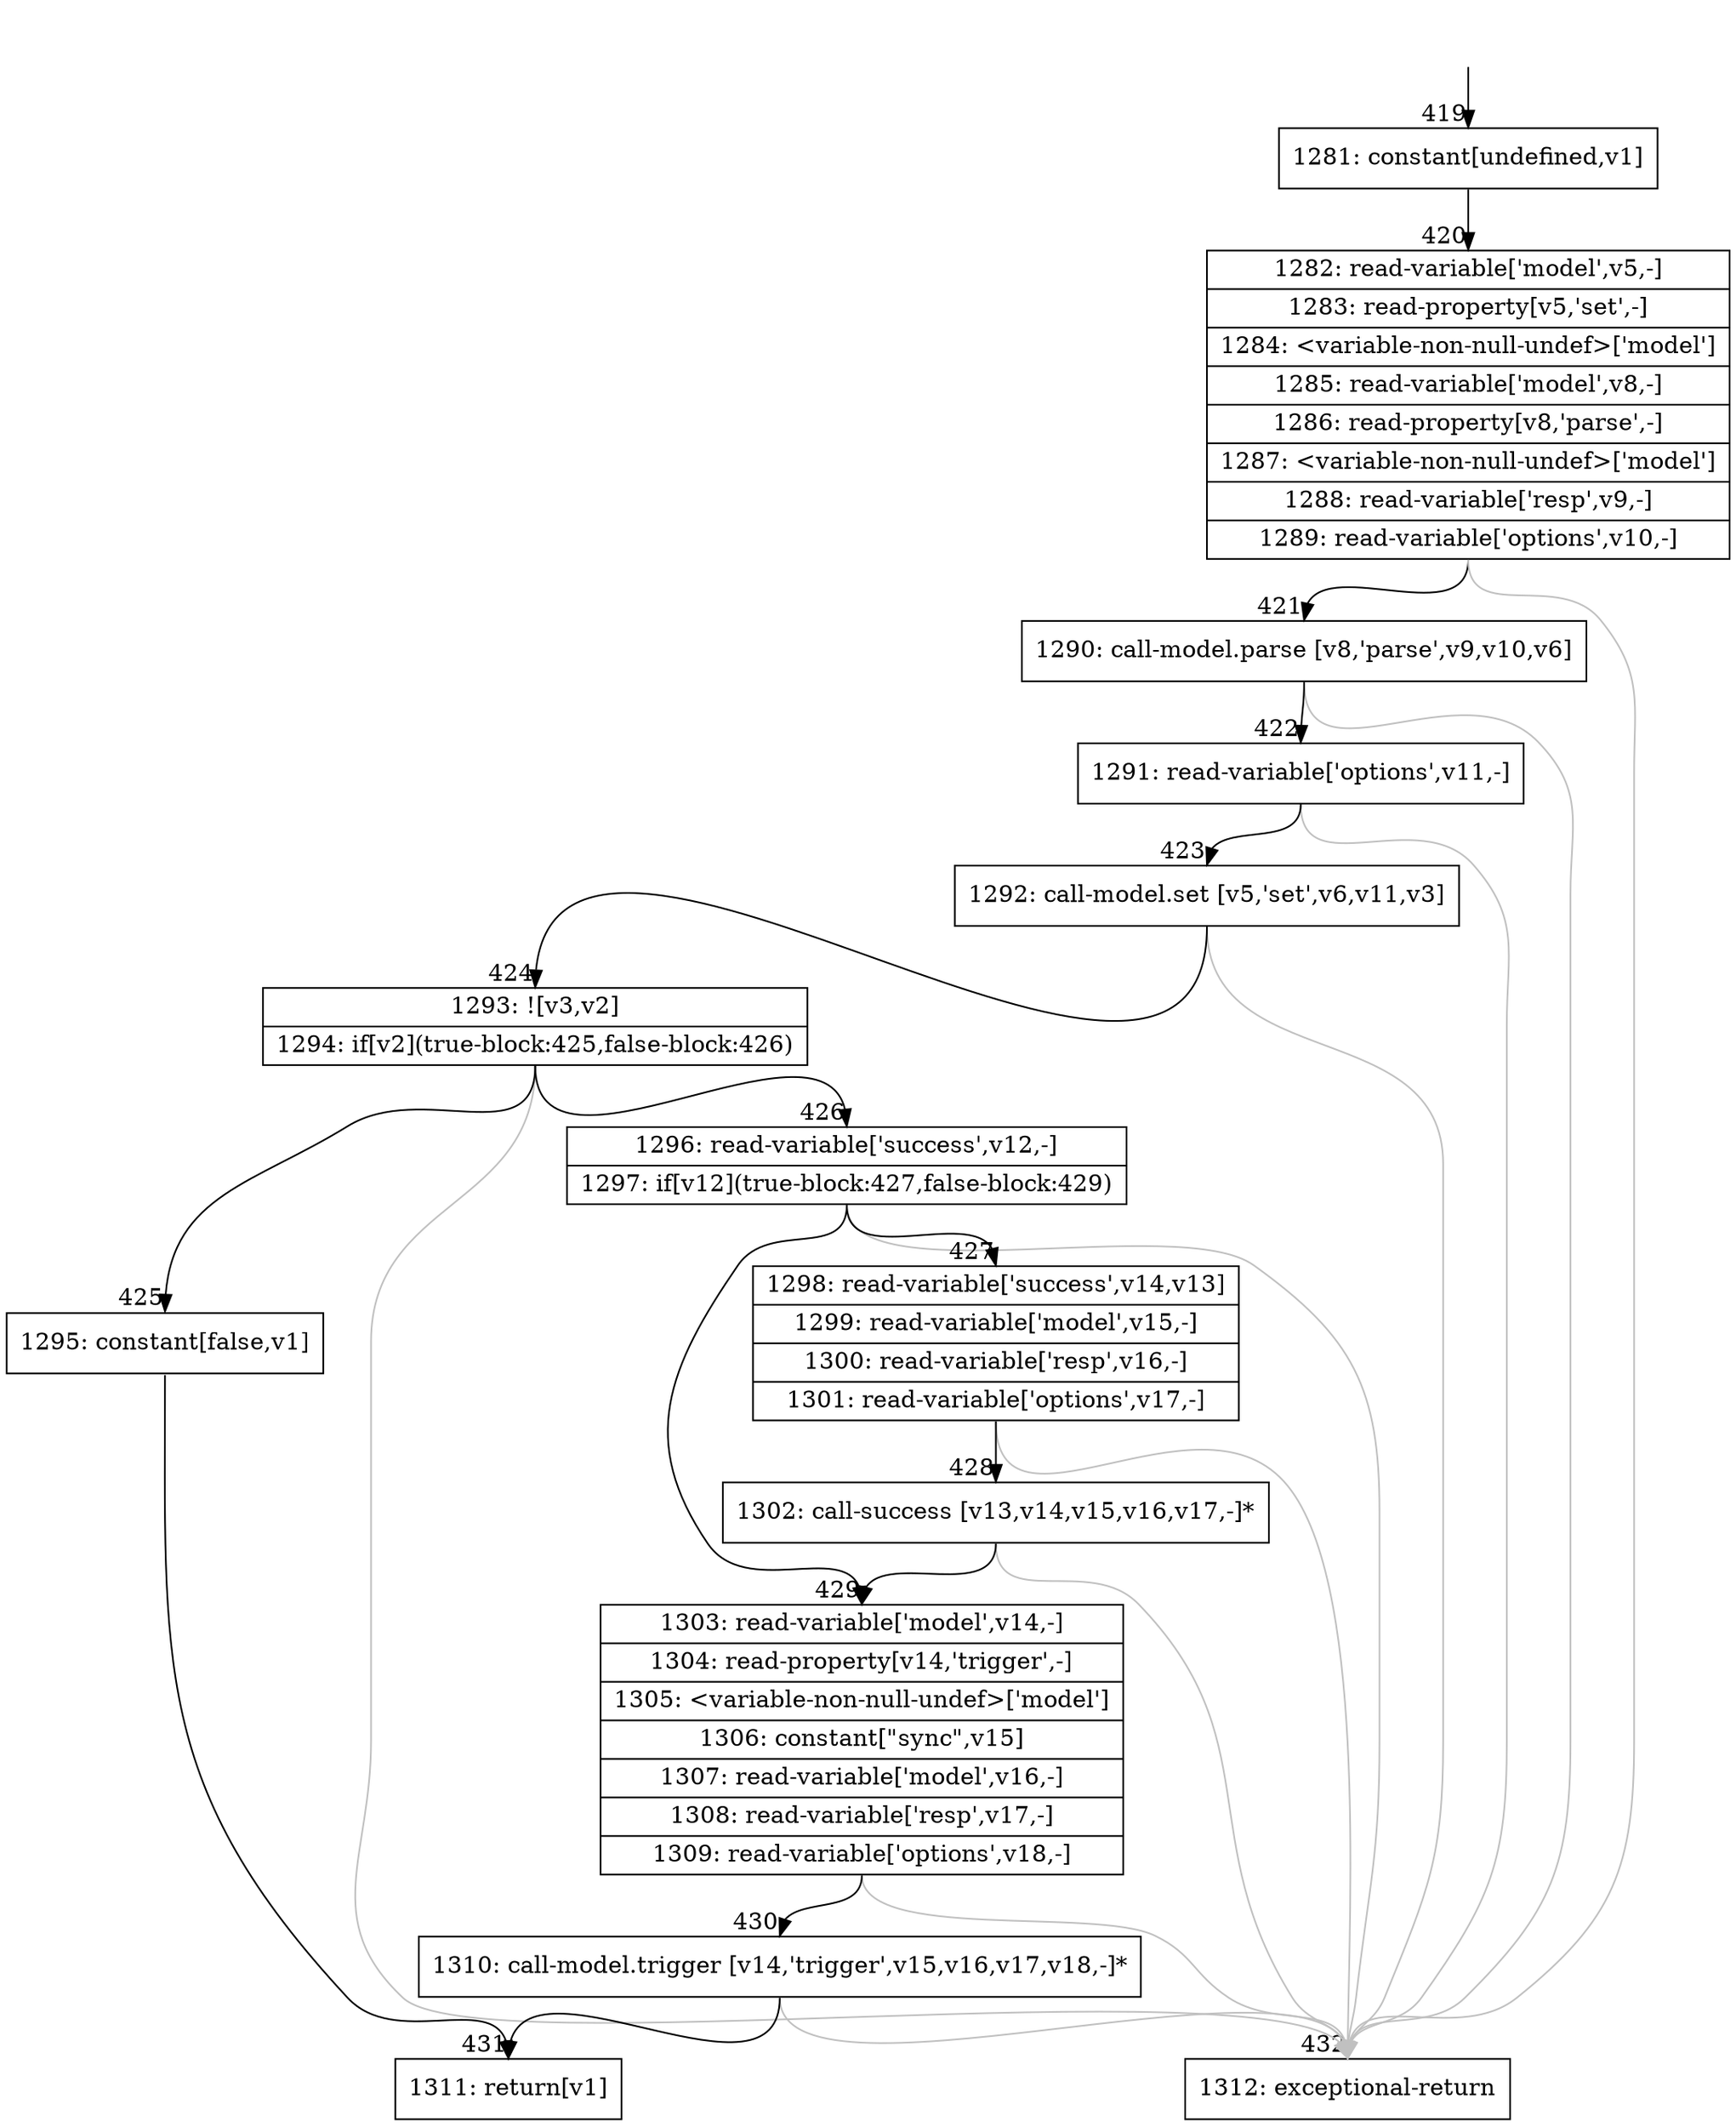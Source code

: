 digraph {
rankdir="TD"
BB_entry30[shape=none,label=""];
BB_entry30 -> BB419 [tailport=s, headport=n, headlabel="    419"]
BB419 [shape=record label="{1281: constant[undefined,v1]}" ] 
BB419 -> BB420 [tailport=s, headport=n, headlabel="      420"]
BB420 [shape=record label="{1282: read-variable['model',v5,-]|1283: read-property[v5,'set',-]|1284: \<variable-non-null-undef\>['model']|1285: read-variable['model',v8,-]|1286: read-property[v8,'parse',-]|1287: \<variable-non-null-undef\>['model']|1288: read-variable['resp',v9,-]|1289: read-variable['options',v10,-]}" ] 
BB420 -> BB421 [tailport=s, headport=n, headlabel="      421"]
BB420 -> BB432 [tailport=s, headport=n, color=gray, headlabel="      432"]
BB421 [shape=record label="{1290: call-model.parse [v8,'parse',v9,v10,v6]}" ] 
BB421 -> BB422 [tailport=s, headport=n, headlabel="      422"]
BB421 -> BB432 [tailport=s, headport=n, color=gray]
BB422 [shape=record label="{1291: read-variable['options',v11,-]}" ] 
BB422 -> BB423 [tailport=s, headport=n, headlabel="      423"]
BB422 -> BB432 [tailport=s, headport=n, color=gray]
BB423 [shape=record label="{1292: call-model.set [v5,'set',v6,v11,v3]}" ] 
BB423 -> BB424 [tailport=s, headport=n, headlabel="      424"]
BB423 -> BB432 [tailport=s, headport=n, color=gray]
BB424 [shape=record label="{1293: ![v3,v2]|1294: if[v2](true-block:425,false-block:426)}" ] 
BB424 -> BB425 [tailport=s, headport=n, headlabel="      425"]
BB424 -> BB426 [tailport=s, headport=n, headlabel="      426"]
BB424 -> BB432 [tailport=s, headport=n, color=gray]
BB425 [shape=record label="{1295: constant[false,v1]}" ] 
BB425 -> BB431 [tailport=s, headport=n, headlabel="      431"]
BB426 [shape=record label="{1296: read-variable['success',v12,-]|1297: if[v12](true-block:427,false-block:429)}" ] 
BB426 -> BB427 [tailport=s, headport=n, headlabel="      427"]
BB426 -> BB429 [tailport=s, headport=n, headlabel="      429"]
BB426 -> BB432 [tailport=s, headport=n, color=gray]
BB427 [shape=record label="{1298: read-variable['success',v14,v13]|1299: read-variable['model',v15,-]|1300: read-variable['resp',v16,-]|1301: read-variable['options',v17,-]}" ] 
BB427 -> BB428 [tailport=s, headport=n, headlabel="      428"]
BB427 -> BB432 [tailport=s, headport=n, color=gray]
BB428 [shape=record label="{1302: call-success [v13,v14,v15,v16,v17,-]*}" ] 
BB428 -> BB429 [tailport=s, headport=n]
BB428 -> BB432 [tailport=s, headport=n, color=gray]
BB429 [shape=record label="{1303: read-variable['model',v14,-]|1304: read-property[v14,'trigger',-]|1305: \<variable-non-null-undef\>['model']|1306: constant[\"sync\",v15]|1307: read-variable['model',v16,-]|1308: read-variable['resp',v17,-]|1309: read-variable['options',v18,-]}" ] 
BB429 -> BB430 [tailport=s, headport=n, headlabel="      430"]
BB429 -> BB432 [tailport=s, headport=n, color=gray]
BB430 [shape=record label="{1310: call-model.trigger [v14,'trigger',v15,v16,v17,v18,-]*}" ] 
BB430 -> BB431 [tailport=s, headport=n]
BB430 -> BB432 [tailport=s, headport=n, color=gray]
BB431 [shape=record label="{1311: return[v1]}" ] 
BB432 [shape=record label="{1312: exceptional-return}" ] 
//#$~ 439
}
